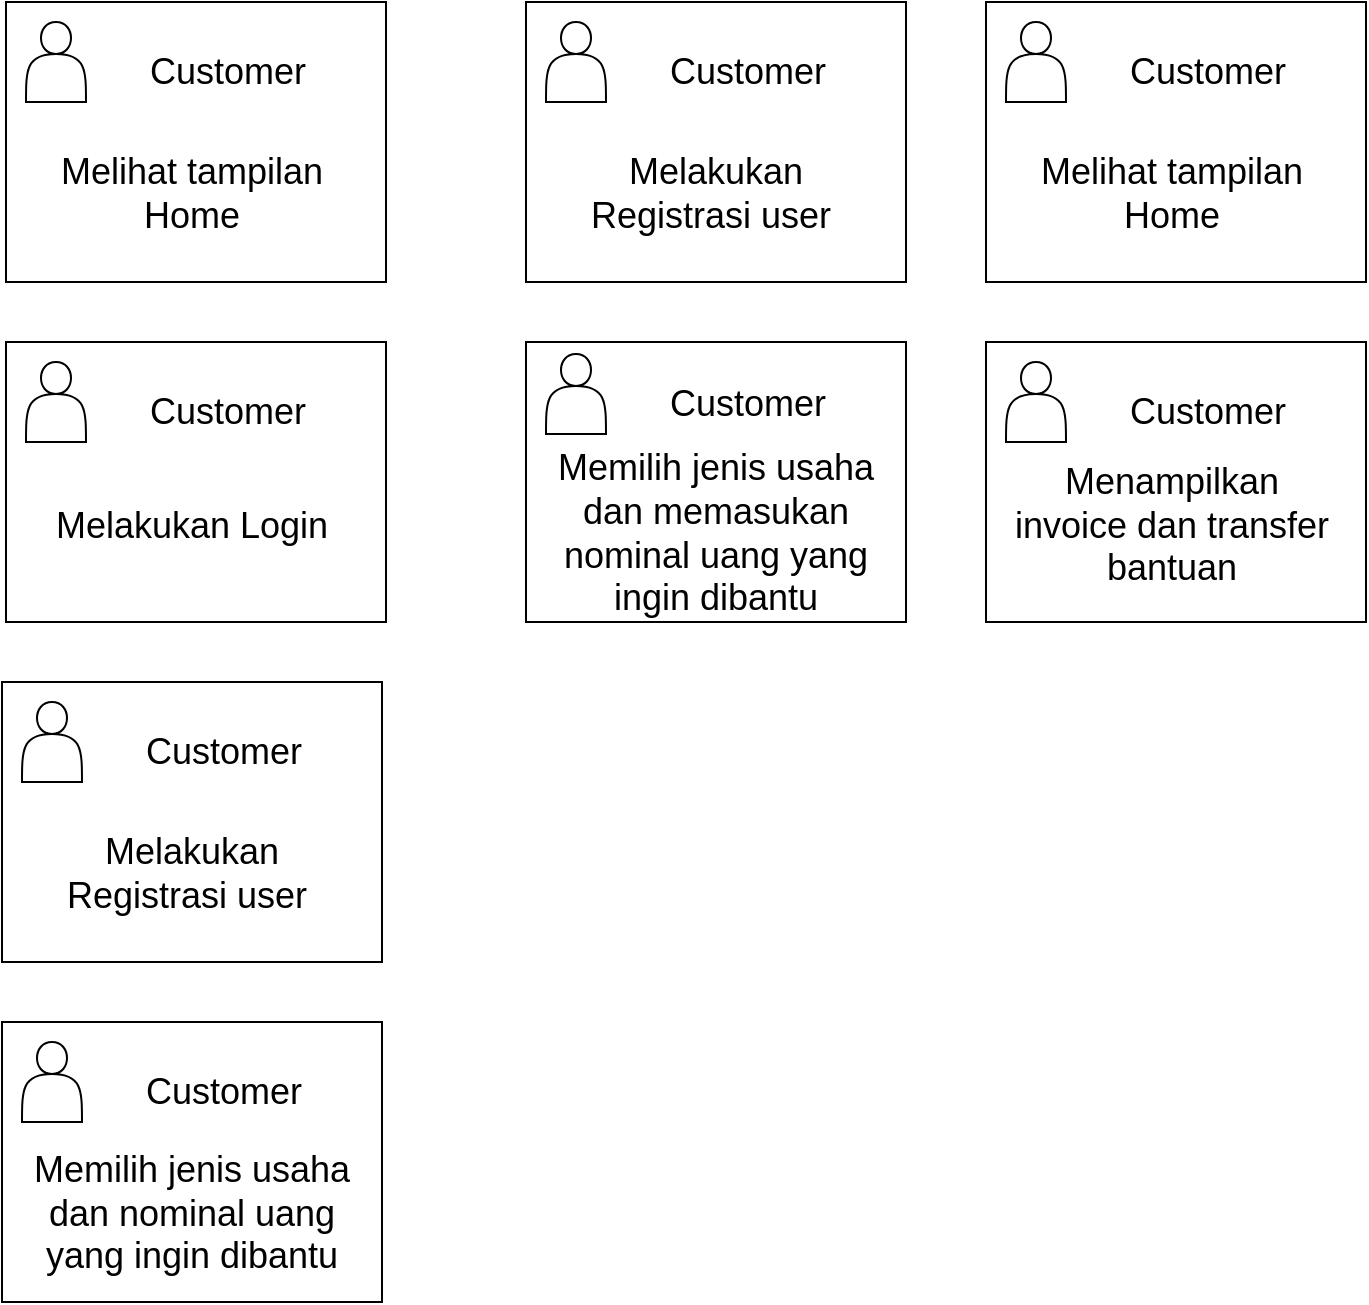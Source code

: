 <mxfile version="14.0.3" type="github">
  <diagram id="mokjGVOsl64l8EOyUCtu" name="Page-1">
    <mxGraphModel dx="868" dy="450" grid="1" gridSize="10" guides="1" tooltips="1" connect="1" arrows="1" fold="1" page="1" pageScale="1" pageWidth="827" pageHeight="1169" math="0" shadow="0">
      <root>
        <mxCell id="0" />
        <mxCell id="1" parent="0" />
        <mxCell id="vcYYR_7fKs7UkaZsMJBq-3" value="" style="verticalLabelPosition=bottom;verticalAlign=top;html=1;shape=mxgraph.basic.rect;fillColor2=none;strokeWidth=1;size=20;indent=5;" vertex="1" parent="1">
          <mxGeometry x="90" y="100" width="190" height="140" as="geometry" />
        </mxCell>
        <mxCell id="vcYYR_7fKs7UkaZsMJBq-4" value="" style="shape=actor;whiteSpace=wrap;html=1;" vertex="1" parent="1">
          <mxGeometry x="100" y="110" width="30" height="40" as="geometry" />
        </mxCell>
        <mxCell id="vcYYR_7fKs7UkaZsMJBq-5" value="&lt;font style=&quot;font-size: 18px&quot;&gt;Customer&lt;/font&gt;" style="text;html=1;strokeColor=none;fillColor=none;align=center;verticalAlign=middle;whiteSpace=wrap;rounded=0;" vertex="1" parent="1">
          <mxGeometry x="151" y="120" width="100" height="30" as="geometry" />
        </mxCell>
        <mxCell id="vcYYR_7fKs7UkaZsMJBq-7" value="&lt;span style=&quot;font-size: 18px&quot;&gt;Melihat tampilan Home&lt;/span&gt;" style="text;html=1;strokeColor=none;fillColor=none;align=center;verticalAlign=middle;whiteSpace=wrap;rounded=0;" vertex="1" parent="1">
          <mxGeometry x="98" y="161" width="170" height="70" as="geometry" />
        </mxCell>
        <mxCell id="vcYYR_7fKs7UkaZsMJBq-8" value="" style="verticalLabelPosition=bottom;verticalAlign=top;html=1;shape=mxgraph.basic.rect;fillColor2=none;strokeWidth=1;size=20;indent=5;" vertex="1" parent="1">
          <mxGeometry x="350" y="100" width="190" height="140" as="geometry" />
        </mxCell>
        <mxCell id="vcYYR_7fKs7UkaZsMJBq-9" value="" style="shape=actor;whiteSpace=wrap;html=1;" vertex="1" parent="1">
          <mxGeometry x="360" y="110" width="30" height="40" as="geometry" />
        </mxCell>
        <mxCell id="vcYYR_7fKs7UkaZsMJBq-10" value="&lt;font style=&quot;font-size: 18px&quot;&gt;Customer&lt;/font&gt;" style="text;html=1;strokeColor=none;fillColor=none;align=center;verticalAlign=middle;whiteSpace=wrap;rounded=0;" vertex="1" parent="1">
          <mxGeometry x="411" y="120" width="100" height="30" as="geometry" />
        </mxCell>
        <mxCell id="vcYYR_7fKs7UkaZsMJBq-12" value="&lt;span style=&quot;font-size: 18px&quot;&gt;Melakukan Registrasi user&amp;nbsp;&lt;/span&gt;" style="text;html=1;strokeColor=none;fillColor=none;align=center;verticalAlign=middle;whiteSpace=wrap;rounded=0;" vertex="1" parent="1">
          <mxGeometry x="360" y="161" width="170" height="70" as="geometry" />
        </mxCell>
        <mxCell id="vcYYR_7fKs7UkaZsMJBq-13" value="" style="verticalLabelPosition=bottom;verticalAlign=top;html=1;shape=mxgraph.basic.rect;fillColor2=none;strokeWidth=1;size=20;indent=5;" vertex="1" parent="1">
          <mxGeometry x="90" y="270" width="190" height="140" as="geometry" />
        </mxCell>
        <mxCell id="vcYYR_7fKs7UkaZsMJBq-14" value="" style="shape=actor;whiteSpace=wrap;html=1;" vertex="1" parent="1">
          <mxGeometry x="100" y="280" width="30" height="40" as="geometry" />
        </mxCell>
        <mxCell id="vcYYR_7fKs7UkaZsMJBq-15" value="&lt;font style=&quot;font-size: 18px&quot;&gt;Customer&lt;/font&gt;" style="text;html=1;strokeColor=none;fillColor=none;align=center;verticalAlign=middle;whiteSpace=wrap;rounded=0;" vertex="1" parent="1">
          <mxGeometry x="151" y="290" width="100" height="30" as="geometry" />
        </mxCell>
        <mxCell id="vcYYR_7fKs7UkaZsMJBq-16" value="&lt;span style=&quot;font-size: 18px&quot;&gt;Melakukan Login&lt;/span&gt;" style="text;html=1;strokeColor=none;fillColor=none;align=center;verticalAlign=middle;whiteSpace=wrap;rounded=0;" vertex="1" parent="1">
          <mxGeometry x="98" y="327" width="170" height="70" as="geometry" />
        </mxCell>
        <mxCell id="vcYYR_7fKs7UkaZsMJBq-17" value="" style="verticalLabelPosition=bottom;verticalAlign=top;html=1;shape=mxgraph.basic.rect;fillColor2=none;strokeWidth=1;size=20;indent=5;" vertex="1" parent="1">
          <mxGeometry x="350" y="270" width="190" height="140" as="geometry" />
        </mxCell>
        <mxCell id="vcYYR_7fKs7UkaZsMJBq-18" value="" style="shape=actor;whiteSpace=wrap;html=1;" vertex="1" parent="1">
          <mxGeometry x="360" y="276" width="30" height="40" as="geometry" />
        </mxCell>
        <mxCell id="vcYYR_7fKs7UkaZsMJBq-19" value="&lt;font style=&quot;font-size: 18px&quot;&gt;Customer&lt;/font&gt;" style="text;html=1;strokeColor=none;fillColor=none;align=center;verticalAlign=middle;whiteSpace=wrap;rounded=0;" vertex="1" parent="1">
          <mxGeometry x="411" y="286" width="100" height="30" as="geometry" />
        </mxCell>
        <mxCell id="vcYYR_7fKs7UkaZsMJBq-20" value="&lt;span style=&quot;font-size: 18px&quot;&gt;Memilih jenis usaha dan memasukan nominal uang yang ingin dibantu&lt;/span&gt;" style="text;html=1;strokeColor=none;fillColor=none;align=center;verticalAlign=middle;whiteSpace=wrap;rounded=0;" vertex="1" parent="1">
          <mxGeometry x="360" y="331" width="170" height="70" as="geometry" />
        </mxCell>
        <mxCell id="vcYYR_7fKs7UkaZsMJBq-21" value="" style="verticalLabelPosition=bottom;verticalAlign=top;html=1;shape=mxgraph.basic.rect;fillColor2=none;strokeWidth=1;size=20;indent=5;" vertex="1" parent="1">
          <mxGeometry x="580" y="100" width="190" height="140" as="geometry" />
        </mxCell>
        <mxCell id="vcYYR_7fKs7UkaZsMJBq-22" value="" style="shape=actor;whiteSpace=wrap;html=1;" vertex="1" parent="1">
          <mxGeometry x="590" y="110" width="30" height="40" as="geometry" />
        </mxCell>
        <mxCell id="vcYYR_7fKs7UkaZsMJBq-23" value="&lt;font style=&quot;font-size: 18px&quot;&gt;Customer&lt;/font&gt;" style="text;html=1;strokeColor=none;fillColor=none;align=center;verticalAlign=middle;whiteSpace=wrap;rounded=0;" vertex="1" parent="1">
          <mxGeometry x="641" y="120" width="100" height="30" as="geometry" />
        </mxCell>
        <mxCell id="vcYYR_7fKs7UkaZsMJBq-24" value="&lt;span style=&quot;font-size: 18px&quot;&gt;Melihat tampilan Home&lt;/span&gt;" style="text;html=1;strokeColor=none;fillColor=none;align=center;verticalAlign=middle;whiteSpace=wrap;rounded=0;" vertex="1" parent="1">
          <mxGeometry x="588" y="161" width="170" height="70" as="geometry" />
        </mxCell>
        <mxCell id="vcYYR_7fKs7UkaZsMJBq-25" value="" style="verticalLabelPosition=bottom;verticalAlign=top;html=1;shape=mxgraph.basic.rect;fillColor2=none;strokeWidth=1;size=20;indent=5;" vertex="1" parent="1">
          <mxGeometry x="88" y="440" width="190" height="140" as="geometry" />
        </mxCell>
        <mxCell id="vcYYR_7fKs7UkaZsMJBq-26" value="" style="shape=actor;whiteSpace=wrap;html=1;" vertex="1" parent="1">
          <mxGeometry x="98" y="450" width="30" height="40" as="geometry" />
        </mxCell>
        <mxCell id="vcYYR_7fKs7UkaZsMJBq-27" value="&lt;font style=&quot;font-size: 18px&quot;&gt;Customer&lt;/font&gt;" style="text;html=1;strokeColor=none;fillColor=none;align=center;verticalAlign=middle;whiteSpace=wrap;rounded=0;" vertex="1" parent="1">
          <mxGeometry x="149" y="460" width="100" height="30" as="geometry" />
        </mxCell>
        <mxCell id="vcYYR_7fKs7UkaZsMJBq-28" value="&lt;span style=&quot;font-size: 18px&quot;&gt;Melakukan Registrasi user&amp;nbsp;&lt;/span&gt;" style="text;html=1;strokeColor=none;fillColor=none;align=center;verticalAlign=middle;whiteSpace=wrap;rounded=0;" vertex="1" parent="1">
          <mxGeometry x="98" y="501" width="170" height="70" as="geometry" />
        </mxCell>
        <mxCell id="vcYYR_7fKs7UkaZsMJBq-29" value="" style="verticalLabelPosition=bottom;verticalAlign=top;html=1;shape=mxgraph.basic.rect;fillColor2=none;strokeWidth=1;size=20;indent=5;" vertex="1" parent="1">
          <mxGeometry x="580" y="270" width="190" height="140" as="geometry" />
        </mxCell>
        <mxCell id="vcYYR_7fKs7UkaZsMJBq-30" value="" style="shape=actor;whiteSpace=wrap;html=1;" vertex="1" parent="1">
          <mxGeometry x="590" y="280" width="30" height="40" as="geometry" />
        </mxCell>
        <mxCell id="vcYYR_7fKs7UkaZsMJBq-31" value="&lt;font style=&quot;font-size: 18px&quot;&gt;Customer&lt;/font&gt;" style="text;html=1;strokeColor=none;fillColor=none;align=center;verticalAlign=middle;whiteSpace=wrap;rounded=0;" vertex="1" parent="1">
          <mxGeometry x="641" y="290" width="100" height="30" as="geometry" />
        </mxCell>
        <mxCell id="vcYYR_7fKs7UkaZsMJBq-32" value="&lt;span style=&quot;font-size: 18px&quot;&gt;Menampilkan invoice dan transfer bantuan&lt;/span&gt;" style="text;html=1;strokeColor=none;fillColor=none;align=center;verticalAlign=middle;whiteSpace=wrap;rounded=0;" vertex="1" parent="1">
          <mxGeometry x="588" y="327" width="170" height="70" as="geometry" />
        </mxCell>
        <mxCell id="vcYYR_7fKs7UkaZsMJBq-33" value="" style="verticalLabelPosition=bottom;verticalAlign=top;html=1;shape=mxgraph.basic.rect;fillColor2=none;strokeWidth=1;size=20;indent=5;" vertex="1" parent="1">
          <mxGeometry x="88" y="610" width="190" height="140" as="geometry" />
        </mxCell>
        <mxCell id="vcYYR_7fKs7UkaZsMJBq-34" value="" style="shape=actor;whiteSpace=wrap;html=1;" vertex="1" parent="1">
          <mxGeometry x="98" y="620" width="30" height="40" as="geometry" />
        </mxCell>
        <mxCell id="vcYYR_7fKs7UkaZsMJBq-35" value="&lt;font style=&quot;font-size: 18px&quot;&gt;Customer&lt;/font&gt;" style="text;html=1;strokeColor=none;fillColor=none;align=center;verticalAlign=middle;whiteSpace=wrap;rounded=0;" vertex="1" parent="1">
          <mxGeometry x="149" y="630" width="100" height="30" as="geometry" />
        </mxCell>
        <mxCell id="vcYYR_7fKs7UkaZsMJBq-36" value="&lt;span style=&quot;font-size: 18px&quot;&gt;Memilih jenis usaha dan nominal uang yang ingin dibantu&lt;/span&gt;" style="text;html=1;strokeColor=none;fillColor=none;align=center;verticalAlign=middle;whiteSpace=wrap;rounded=0;" vertex="1" parent="1">
          <mxGeometry x="98" y="671" width="170" height="70" as="geometry" />
        </mxCell>
      </root>
    </mxGraphModel>
  </diagram>
</mxfile>
